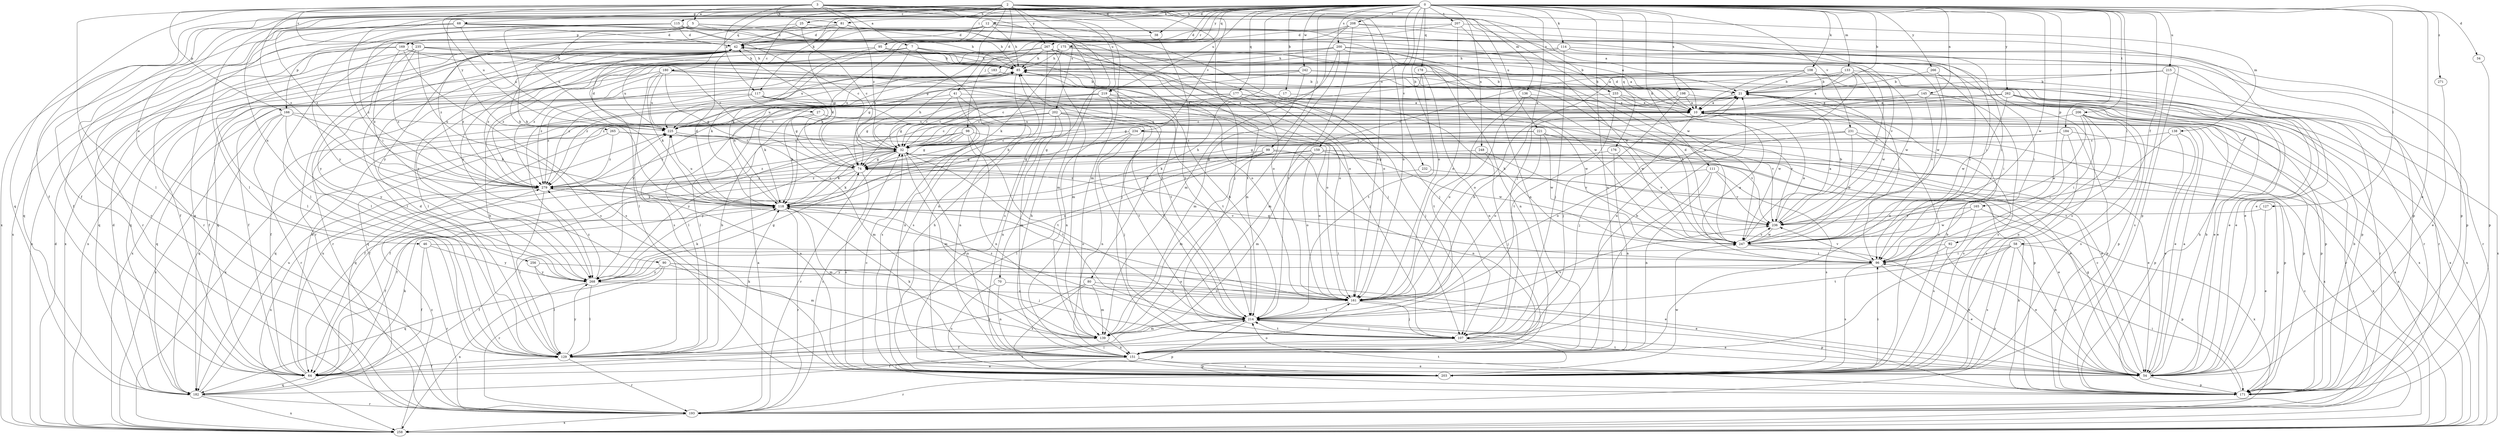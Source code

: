 strict digraph  {
0;
2;
3;
5;
7;
10;
12;
17;
21;
25;
27;
32;
34;
38;
41;
42;
46;
54;
58;
64;
68;
70;
74;
80;
81;
85;
90;
92;
95;
96;
98;
99;
107;
108;
111;
114;
115;
117;
118;
127;
129;
133;
136;
138;
139;
145;
151;
159;
161;
165;
166;
169;
171;
175;
176;
177;
178;
180;
182;
183;
184;
193;
198;
200;
202;
203;
206;
207;
208;
214;
215;
219;
221;
225;
231;
232;
233;
234;
235;
236;
242;
247;
248;
256;
258;
262;
265;
266;
267;
268;
271;
279;
0 -> 12  [label=b];
0 -> 17  [label=b];
0 -> 21  [label=b];
0 -> 34  [label=d];
0 -> 38  [label=d];
0 -> 46  [label=e];
0 -> 54  [label=e];
0 -> 58  [label=f];
0 -> 64  [label=f];
0 -> 80  [label=h];
0 -> 90  [label=i];
0 -> 92  [label=i];
0 -> 98  [label=j];
0 -> 99  [label=j];
0 -> 107  [label=j];
0 -> 108  [label=k];
0 -> 111  [label=k];
0 -> 114  [label=k];
0 -> 115  [label=k];
0 -> 127  [label=l];
0 -> 129  [label=l];
0 -> 133  [label=m];
0 -> 145  [label=n];
0 -> 151  [label=n];
0 -> 159  [label=o];
0 -> 161  [label=o];
0 -> 165  [label=p];
0 -> 175  [label=q];
0 -> 176  [label=q];
0 -> 177  [label=q];
0 -> 178  [label=q];
0 -> 183  [label=r];
0 -> 184  [label=r];
0 -> 193  [label=r];
0 -> 198  [label=s];
0 -> 200  [label=s];
0 -> 206  [label=t];
0 -> 207  [label=t];
0 -> 208  [label=t];
0 -> 215  [label=u];
0 -> 219  [label=u];
0 -> 231  [label=v];
0 -> 232  [label=v];
0 -> 242  [label=w];
0 -> 247  [label=w];
0 -> 248  [label=x];
0 -> 256  [label=x];
0 -> 258  [label=x];
0 -> 262  [label=y];
0 -> 265  [label=y];
0 -> 266  [label=y];
0 -> 267  [label=y];
0 -> 271  [label=z];
0 -> 279  [label=z];
2 -> 25  [label=c];
2 -> 27  [label=c];
2 -> 38  [label=d];
2 -> 41  [label=d];
2 -> 64  [label=f];
2 -> 68  [label=g];
2 -> 70  [label=g];
2 -> 74  [label=g];
2 -> 81  [label=h];
2 -> 95  [label=i];
2 -> 117  [label=k];
2 -> 136  [label=m];
2 -> 138  [label=m];
2 -> 161  [label=o];
2 -> 180  [label=q];
2 -> 182  [label=q];
2 -> 233  [label=v];
2 -> 234  [label=v];
2 -> 267  [label=y];
3 -> 5  [label=a];
3 -> 7  [label=a];
3 -> 10  [label=a];
3 -> 32  [label=c];
3 -> 81  [label=h];
3 -> 107  [label=j];
3 -> 117  [label=k];
3 -> 129  [label=l];
3 -> 139  [label=m];
3 -> 161  [label=o];
3 -> 166  [label=p];
3 -> 202  [label=s];
3 -> 219  [label=u];
3 -> 221  [label=u];
3 -> 225  [label=u];
3 -> 235  [label=v];
3 -> 247  [label=w];
3 -> 279  [label=z];
5 -> 85  [label=h];
5 -> 166  [label=p];
5 -> 169  [label=p];
5 -> 171  [label=p];
5 -> 214  [label=t];
5 -> 225  [label=u];
7 -> 74  [label=g];
7 -> 85  [label=h];
7 -> 151  [label=n];
7 -> 161  [label=o];
7 -> 182  [label=q];
7 -> 225  [label=u];
7 -> 247  [label=w];
7 -> 279  [label=z];
10 -> 42  [label=d];
10 -> 54  [label=e];
10 -> 107  [label=j];
10 -> 171  [label=p];
10 -> 225  [label=u];
12 -> 42  [label=d];
12 -> 85  [label=h];
12 -> 96  [label=i];
12 -> 118  [label=k];
12 -> 161  [label=o];
12 -> 182  [label=q];
12 -> 268  [label=y];
17 -> 10  [label=a];
17 -> 129  [label=l];
21 -> 10  [label=a];
21 -> 32  [label=c];
21 -> 203  [label=s];
21 -> 258  [label=x];
25 -> 32  [label=c];
25 -> 42  [label=d];
25 -> 85  [label=h];
25 -> 118  [label=k];
27 -> 118  [label=k];
27 -> 214  [label=t];
27 -> 225  [label=u];
27 -> 236  [label=v];
32 -> 74  [label=g];
32 -> 85  [label=h];
32 -> 118  [label=k];
32 -> 139  [label=m];
32 -> 151  [label=n];
32 -> 193  [label=r];
32 -> 214  [label=t];
32 -> 268  [label=y];
32 -> 279  [label=z];
34 -> 171  [label=p];
38 -> 214  [label=t];
38 -> 279  [label=z];
41 -> 10  [label=a];
41 -> 32  [label=c];
41 -> 151  [label=n];
41 -> 203  [label=s];
41 -> 268  [label=y];
42 -> 85  [label=h];
42 -> 107  [label=j];
42 -> 129  [label=l];
42 -> 193  [label=r];
42 -> 247  [label=w];
42 -> 258  [label=x];
42 -> 279  [label=z];
46 -> 64  [label=f];
46 -> 96  [label=i];
46 -> 193  [label=r];
46 -> 268  [label=y];
54 -> 10  [label=a];
54 -> 21  [label=b];
54 -> 32  [label=c];
54 -> 74  [label=g];
54 -> 171  [label=p];
54 -> 214  [label=t];
58 -> 54  [label=e];
58 -> 96  [label=i];
58 -> 161  [label=o];
58 -> 171  [label=p];
58 -> 193  [label=r];
58 -> 203  [label=s];
58 -> 214  [label=t];
64 -> 21  [label=b];
64 -> 118  [label=k];
64 -> 161  [label=o];
64 -> 182  [label=q];
64 -> 225  [label=u];
68 -> 10  [label=a];
68 -> 42  [label=d];
68 -> 64  [label=f];
68 -> 182  [label=q];
68 -> 193  [label=r];
68 -> 214  [label=t];
68 -> 225  [label=u];
68 -> 247  [label=w];
70 -> 151  [label=n];
70 -> 161  [label=o];
70 -> 203  [label=s];
74 -> 42  [label=d];
74 -> 64  [label=f];
74 -> 118  [label=k];
74 -> 203  [label=s];
74 -> 279  [label=z];
80 -> 54  [label=e];
80 -> 129  [label=l];
80 -> 139  [label=m];
80 -> 161  [label=o];
80 -> 203  [label=s];
81 -> 42  [label=d];
81 -> 54  [label=e];
81 -> 74  [label=g];
81 -> 129  [label=l];
81 -> 139  [label=m];
81 -> 161  [label=o];
81 -> 258  [label=x];
85 -> 21  [label=b];
85 -> 54  [label=e];
85 -> 107  [label=j];
85 -> 193  [label=r];
85 -> 203  [label=s];
85 -> 225  [label=u];
85 -> 279  [label=z];
90 -> 54  [label=e];
90 -> 107  [label=j];
90 -> 139  [label=m];
90 -> 182  [label=q];
90 -> 193  [label=r];
90 -> 268  [label=y];
92 -> 54  [label=e];
92 -> 64  [label=f];
92 -> 96  [label=i];
95 -> 10  [label=a];
95 -> 85  [label=h];
95 -> 118  [label=k];
95 -> 129  [label=l];
96 -> 10  [label=a];
96 -> 54  [label=e];
96 -> 74  [label=g];
96 -> 85  [label=h];
96 -> 203  [label=s];
96 -> 236  [label=v];
96 -> 268  [label=y];
98 -> 32  [label=c];
98 -> 64  [label=f];
98 -> 74  [label=g];
98 -> 151  [label=n];
98 -> 214  [label=t];
98 -> 258  [label=x];
98 -> 268  [label=y];
98 -> 279  [label=z];
99 -> 74  [label=g];
99 -> 129  [label=l];
99 -> 139  [label=m];
99 -> 151  [label=n];
99 -> 171  [label=p];
107 -> 21  [label=b];
107 -> 129  [label=l];
107 -> 171  [label=p];
107 -> 214  [label=t];
108 -> 10  [label=a];
108 -> 21  [label=b];
108 -> 54  [label=e];
108 -> 96  [label=i];
108 -> 161  [label=o];
108 -> 171  [label=p];
108 -> 225  [label=u];
108 -> 279  [label=z];
111 -> 107  [label=j];
111 -> 151  [label=n];
111 -> 203  [label=s];
111 -> 236  [label=v];
111 -> 279  [label=z];
114 -> 85  [label=h];
114 -> 96  [label=i];
114 -> 107  [label=j];
114 -> 129  [label=l];
114 -> 171  [label=p];
114 -> 182  [label=q];
114 -> 247  [label=w];
115 -> 32  [label=c];
115 -> 42  [label=d];
115 -> 118  [label=k];
115 -> 161  [label=o];
115 -> 193  [label=r];
115 -> 236  [label=v];
115 -> 268  [label=y];
115 -> 279  [label=z];
117 -> 10  [label=a];
117 -> 74  [label=g];
117 -> 151  [label=n];
117 -> 182  [label=q];
117 -> 279  [label=z];
118 -> 21  [label=b];
118 -> 32  [label=c];
118 -> 42  [label=d];
118 -> 64  [label=f];
118 -> 85  [label=h];
118 -> 139  [label=m];
118 -> 161  [label=o];
118 -> 193  [label=r];
118 -> 225  [label=u];
118 -> 236  [label=v];
127 -> 54  [label=e];
127 -> 236  [label=v];
129 -> 21  [label=b];
129 -> 42  [label=d];
129 -> 54  [label=e];
129 -> 64  [label=f];
129 -> 85  [label=h];
129 -> 118  [label=k];
129 -> 193  [label=r];
129 -> 268  [label=y];
133 -> 10  [label=a];
133 -> 21  [label=b];
133 -> 139  [label=m];
133 -> 151  [label=n];
133 -> 193  [label=r];
133 -> 247  [label=w];
136 -> 10  [label=a];
136 -> 161  [label=o];
136 -> 214  [label=t];
136 -> 247  [label=w];
138 -> 32  [label=c];
138 -> 54  [label=e];
138 -> 171  [label=p];
138 -> 236  [label=v];
139 -> 151  [label=n];
145 -> 10  [label=a];
145 -> 54  [label=e];
145 -> 74  [label=g];
145 -> 203  [label=s];
145 -> 236  [label=v];
151 -> 54  [label=e];
151 -> 64  [label=f];
151 -> 85  [label=h];
151 -> 118  [label=k];
151 -> 203  [label=s];
159 -> 54  [label=e];
159 -> 74  [label=g];
159 -> 118  [label=k];
159 -> 139  [label=m];
159 -> 161  [label=o];
159 -> 247  [label=w];
159 -> 258  [label=x];
159 -> 268  [label=y];
161 -> 21  [label=b];
161 -> 107  [label=j];
161 -> 171  [label=p];
161 -> 214  [label=t];
165 -> 203  [label=s];
165 -> 236  [label=v];
165 -> 247  [label=w];
165 -> 258  [label=x];
166 -> 118  [label=k];
166 -> 182  [label=q];
166 -> 193  [label=r];
166 -> 225  [label=u];
166 -> 258  [label=x];
166 -> 268  [label=y];
169 -> 32  [label=c];
169 -> 85  [label=h];
169 -> 182  [label=q];
169 -> 203  [label=s];
169 -> 258  [label=x];
169 -> 279  [label=z];
171 -> 21  [label=b];
171 -> 85  [label=h];
171 -> 96  [label=i];
171 -> 118  [label=k];
171 -> 214  [label=t];
175 -> 10  [label=a];
175 -> 64  [label=f];
175 -> 85  [label=h];
175 -> 118  [label=k];
175 -> 247  [label=w];
175 -> 279  [label=z];
176 -> 74  [label=g];
176 -> 151  [label=n];
176 -> 236  [label=v];
177 -> 10  [label=a];
177 -> 32  [label=c];
177 -> 107  [label=j];
177 -> 129  [label=l];
177 -> 171  [label=p];
177 -> 225  [label=u];
178 -> 21  [label=b];
178 -> 32  [label=c];
178 -> 151  [label=n];
178 -> 214  [label=t];
180 -> 21  [label=b];
180 -> 74  [label=g];
180 -> 118  [label=k];
180 -> 161  [label=o];
180 -> 203  [label=s];
180 -> 214  [label=t];
180 -> 225  [label=u];
180 -> 258  [label=x];
182 -> 42  [label=d];
182 -> 193  [label=r];
182 -> 214  [label=t];
182 -> 225  [label=u];
182 -> 258  [label=x];
183 -> 21  [label=b];
183 -> 64  [label=f];
184 -> 32  [label=c];
184 -> 96  [label=i];
184 -> 118  [label=k];
184 -> 203  [label=s];
184 -> 258  [label=x];
193 -> 10  [label=a];
193 -> 32  [label=c];
193 -> 258  [label=x];
198 -> 10  [label=a];
198 -> 32  [label=c];
198 -> 107  [label=j];
198 -> 258  [label=x];
200 -> 32  [label=c];
200 -> 85  [label=h];
200 -> 96  [label=i];
200 -> 139  [label=m];
200 -> 151  [label=n];
200 -> 203  [label=s];
200 -> 225  [label=u];
200 -> 236  [label=v];
200 -> 279  [label=z];
202 -> 32  [label=c];
202 -> 139  [label=m];
202 -> 151  [label=n];
202 -> 171  [label=p];
202 -> 182  [label=q];
202 -> 214  [label=t];
202 -> 225  [label=u];
202 -> 236  [label=v];
202 -> 258  [label=x];
203 -> 21  [label=b];
203 -> 32  [label=c];
203 -> 85  [label=h];
203 -> 96  [label=i];
203 -> 193  [label=r];
203 -> 225  [label=u];
203 -> 247  [label=w];
206 -> 96  [label=i];
206 -> 151  [label=n];
206 -> 171  [label=p];
206 -> 193  [label=r];
206 -> 203  [label=s];
206 -> 225  [label=u];
206 -> 247  [label=w];
207 -> 42  [label=d];
207 -> 118  [label=k];
207 -> 151  [label=n];
207 -> 161  [label=o];
207 -> 171  [label=p];
208 -> 42  [label=d];
208 -> 96  [label=i];
208 -> 139  [label=m];
208 -> 171  [label=p];
208 -> 214  [label=t];
208 -> 268  [label=y];
214 -> 54  [label=e];
214 -> 64  [label=f];
214 -> 85  [label=h];
214 -> 107  [label=j];
214 -> 139  [label=m];
214 -> 171  [label=p];
214 -> 236  [label=v];
214 -> 279  [label=z];
215 -> 21  [label=b];
215 -> 193  [label=r];
215 -> 203  [label=s];
215 -> 279  [label=z];
219 -> 10  [label=a];
219 -> 64  [label=f];
219 -> 74  [label=g];
219 -> 118  [label=k];
219 -> 151  [label=n];
219 -> 214  [label=t];
219 -> 247  [label=w];
221 -> 32  [label=c];
221 -> 54  [label=e];
221 -> 64  [label=f];
221 -> 161  [label=o];
221 -> 236  [label=v];
221 -> 247  [label=w];
225 -> 32  [label=c];
225 -> 42  [label=d];
225 -> 139  [label=m];
231 -> 32  [label=c];
231 -> 74  [label=g];
231 -> 161  [label=o];
231 -> 171  [label=p];
231 -> 203  [label=s];
231 -> 247  [label=w];
232 -> 54  [label=e];
232 -> 279  [label=z];
233 -> 10  [label=a];
233 -> 74  [label=g];
233 -> 171  [label=p];
233 -> 214  [label=t];
233 -> 247  [label=w];
234 -> 32  [label=c];
234 -> 54  [label=e];
234 -> 64  [label=f];
234 -> 107  [label=j];
234 -> 151  [label=n];
234 -> 171  [label=p];
235 -> 54  [label=e];
235 -> 85  [label=h];
235 -> 107  [label=j];
235 -> 129  [label=l];
235 -> 203  [label=s];
235 -> 268  [label=y];
235 -> 279  [label=z];
236 -> 10  [label=a];
236 -> 21  [label=b];
236 -> 247  [label=w];
242 -> 21  [label=b];
242 -> 64  [label=f];
242 -> 139  [label=m];
242 -> 193  [label=r];
242 -> 258  [label=x];
242 -> 268  [label=y];
242 -> 279  [label=z];
247 -> 10  [label=a];
247 -> 42  [label=d];
247 -> 54  [label=e];
247 -> 85  [label=h];
247 -> 96  [label=i];
247 -> 236  [label=v];
248 -> 74  [label=g];
248 -> 107  [label=j];
248 -> 236  [label=v];
256 -> 129  [label=l];
256 -> 161  [label=o];
256 -> 268  [label=y];
258 -> 10  [label=a];
258 -> 32  [label=c];
258 -> 42  [label=d];
258 -> 279  [label=z];
262 -> 10  [label=a];
262 -> 32  [label=c];
262 -> 54  [label=e];
262 -> 182  [label=q];
262 -> 193  [label=r];
262 -> 247  [label=w];
262 -> 258  [label=x];
265 -> 32  [label=c];
265 -> 161  [label=o];
265 -> 182  [label=q];
265 -> 279  [label=z];
266 -> 21  [label=b];
266 -> 96  [label=i];
266 -> 151  [label=n];
267 -> 21  [label=b];
267 -> 85  [label=h];
267 -> 107  [label=j];
267 -> 129  [label=l];
267 -> 139  [label=m];
267 -> 161  [label=o];
267 -> 203  [label=s];
267 -> 258  [label=x];
267 -> 268  [label=y];
268 -> 74  [label=g];
268 -> 118  [label=k];
268 -> 129  [label=l];
268 -> 161  [label=o];
268 -> 258  [label=x];
268 -> 279  [label=z];
271 -> 54  [label=e];
279 -> 118  [label=k];
279 -> 129  [label=l];
279 -> 161  [label=o];
279 -> 258  [label=x];
}
